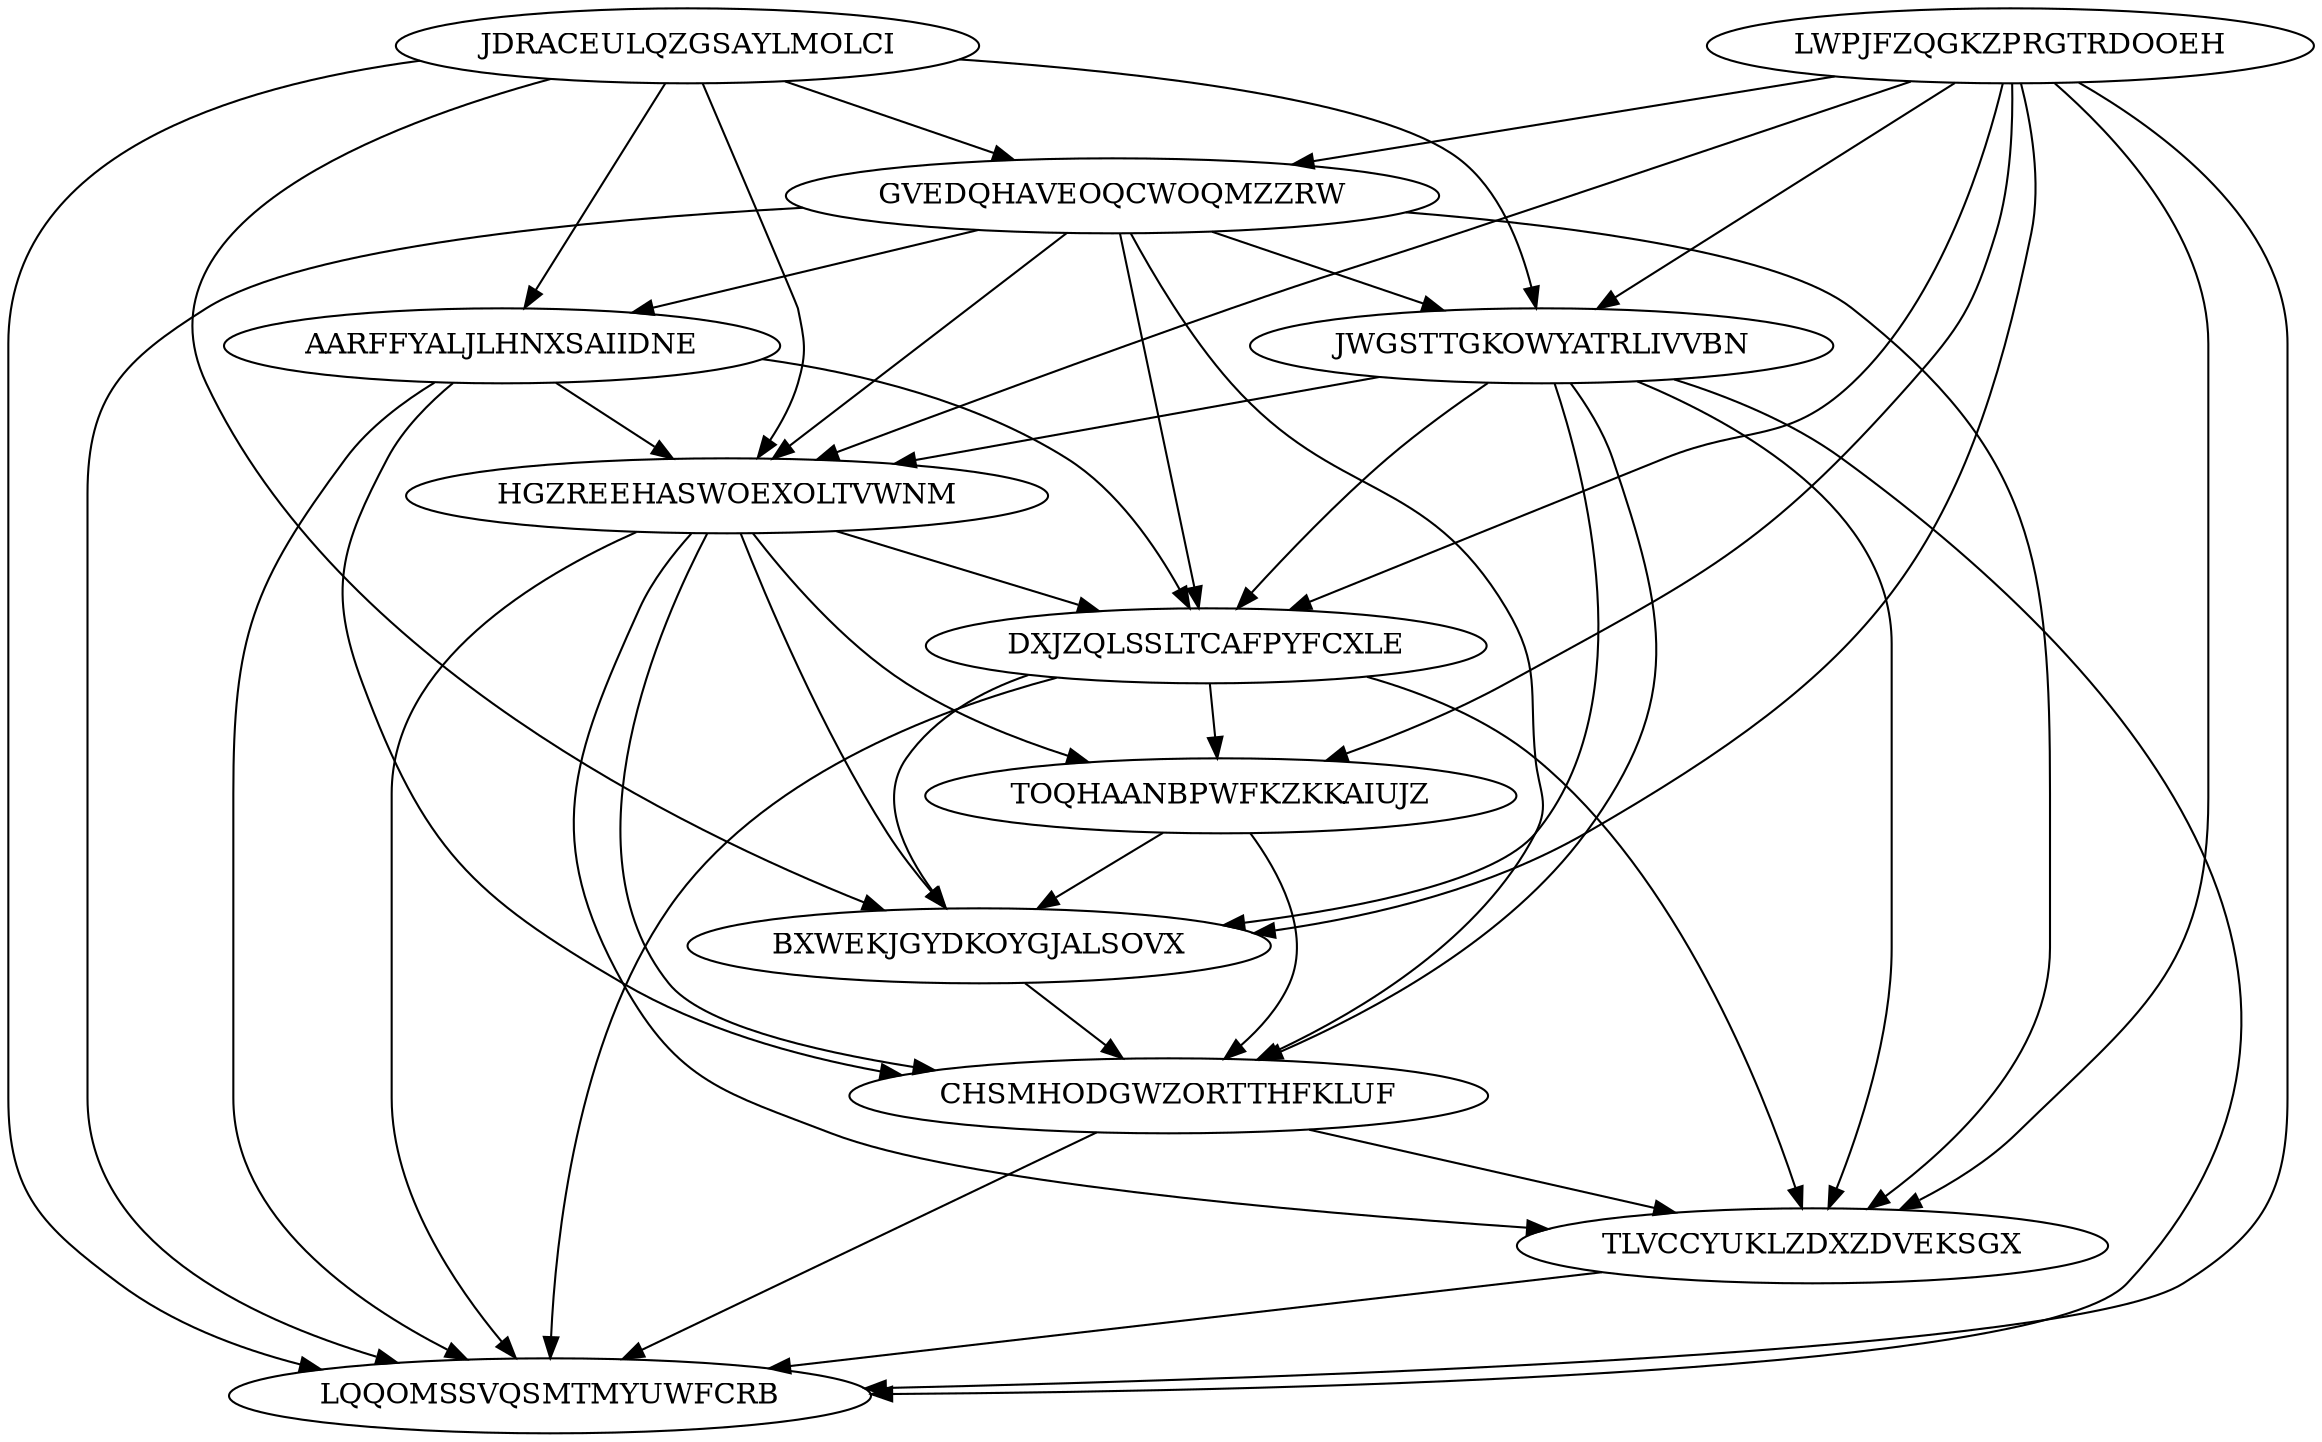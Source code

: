 digraph "N12M47" {
	JDRACEULQZGSAYLMOLCI			[Weight=16, Start=0, Processor=1];
	LWPJFZQGKZPRGTRDOOEH			[Weight=14, Start=16, Processor=1];
	GVEDQHAVEOQCWOQMZZRW			[Weight=16, Start=30, Processor=1];
	AARFFYALJLHNXSAIIDNE			[Weight=17, Start=46, Processor=1];
	JWGSTTGKOWYATRLIVVBN			[Weight=17, Start=63, Processor=1];
	HGZREEHASWOEXOLTVWNM			[Weight=16, Start=80, Processor=1];
	DXJZQLSSLTCAFPYFCXLE			[Weight=20, Start=96, Processor=1];
	TOQHAANBPWFKZKKAIUJZ			[Weight=12, Start=116, Processor=1];
	BXWEKJGYDKOYGJALSOVX			[Weight=11, Start=128, Processor=1];
	CHSMHODGWZORTTHFKLUF			[Weight=17, Start=139, Processor=1];
	TLVCCYUKLZDXZDVEKSGX			[Weight=11, Start=156, Processor=1];
	LQQOMSSVQSMTMYUWFCRB			[Weight=19, Start=167, Processor=1];
	JDRACEULQZGSAYLMOLCI -> BXWEKJGYDKOYGJALSOVX		[Weight=12];
	DXJZQLSSLTCAFPYFCXLE -> LQQOMSSVQSMTMYUWFCRB		[Weight=18];
	DXJZQLSSLTCAFPYFCXLE -> TLVCCYUKLZDXZDVEKSGX		[Weight=11];
	JWGSTTGKOWYATRLIVVBN -> CHSMHODGWZORTTHFKLUF		[Weight=15];
	CHSMHODGWZORTTHFKLUF -> LQQOMSSVQSMTMYUWFCRB		[Weight=15];
	LWPJFZQGKZPRGTRDOOEH -> HGZREEHASWOEXOLTVWNM		[Weight=15];
	HGZREEHASWOEXOLTVWNM -> TLVCCYUKLZDXZDVEKSGX		[Weight=10];
	CHSMHODGWZORTTHFKLUF -> TLVCCYUKLZDXZDVEKSGX		[Weight=11];
	JDRACEULQZGSAYLMOLCI -> AARFFYALJLHNXSAIIDNE		[Weight=11];
	GVEDQHAVEOQCWOQMZZRW -> HGZREEHASWOEXOLTVWNM		[Weight=13];
	GVEDQHAVEOQCWOQMZZRW -> JWGSTTGKOWYATRLIVVBN		[Weight=20];
	LWPJFZQGKZPRGTRDOOEH -> DXJZQLSSLTCAFPYFCXLE		[Weight=10];
	HGZREEHASWOEXOLTVWNM -> BXWEKJGYDKOYGJALSOVX		[Weight=12];
	GVEDQHAVEOQCWOQMZZRW -> AARFFYALJLHNXSAIIDNE		[Weight=11];
	BXWEKJGYDKOYGJALSOVX -> CHSMHODGWZORTTHFKLUF		[Weight=19];
	HGZREEHASWOEXOLTVWNM -> DXJZQLSSLTCAFPYFCXLE		[Weight=10];
	JWGSTTGKOWYATRLIVVBN -> TLVCCYUKLZDXZDVEKSGX		[Weight=15];
	GVEDQHAVEOQCWOQMZZRW -> DXJZQLSSLTCAFPYFCXLE		[Weight=19];
	DXJZQLSSLTCAFPYFCXLE -> BXWEKJGYDKOYGJALSOVX		[Weight=13];
	GVEDQHAVEOQCWOQMZZRW -> TLVCCYUKLZDXZDVEKSGX		[Weight=20];
	JDRACEULQZGSAYLMOLCI -> GVEDQHAVEOQCWOQMZZRW		[Weight=17];
	AARFFYALJLHNXSAIIDNE -> DXJZQLSSLTCAFPYFCXLE		[Weight=14];
	LWPJFZQGKZPRGTRDOOEH -> JWGSTTGKOWYATRLIVVBN		[Weight=15];
	HGZREEHASWOEXOLTVWNM -> CHSMHODGWZORTTHFKLUF		[Weight=12];
	AARFFYALJLHNXSAIIDNE -> CHSMHODGWZORTTHFKLUF		[Weight=18];
	JDRACEULQZGSAYLMOLCI -> JWGSTTGKOWYATRLIVVBN		[Weight=10];
	AARFFYALJLHNXSAIIDNE -> LQQOMSSVQSMTMYUWFCRB		[Weight=11];
	LWPJFZQGKZPRGTRDOOEH -> BXWEKJGYDKOYGJALSOVX		[Weight=16];
	JWGSTTGKOWYATRLIVVBN -> BXWEKJGYDKOYGJALSOVX		[Weight=19];
	GVEDQHAVEOQCWOQMZZRW -> CHSMHODGWZORTTHFKLUF		[Weight=15];
	TLVCCYUKLZDXZDVEKSGX -> LQQOMSSVQSMTMYUWFCRB		[Weight=11];
	JWGSTTGKOWYATRLIVVBN -> HGZREEHASWOEXOLTVWNM		[Weight=20];
	AARFFYALJLHNXSAIIDNE -> HGZREEHASWOEXOLTVWNM		[Weight=18];
	LWPJFZQGKZPRGTRDOOEH -> LQQOMSSVQSMTMYUWFCRB		[Weight=15];
	LWPJFZQGKZPRGTRDOOEH -> TLVCCYUKLZDXZDVEKSGX		[Weight=18];
	GVEDQHAVEOQCWOQMZZRW -> LQQOMSSVQSMTMYUWFCRB		[Weight=19];
	LWPJFZQGKZPRGTRDOOEH -> GVEDQHAVEOQCWOQMZZRW		[Weight=18];
	TOQHAANBPWFKZKKAIUJZ -> CHSMHODGWZORTTHFKLUF		[Weight=10];
	HGZREEHASWOEXOLTVWNM -> LQQOMSSVQSMTMYUWFCRB		[Weight=11];
	DXJZQLSSLTCAFPYFCXLE -> TOQHAANBPWFKZKKAIUJZ		[Weight=10];
	HGZREEHASWOEXOLTVWNM -> TOQHAANBPWFKZKKAIUJZ		[Weight=13];
	JWGSTTGKOWYATRLIVVBN -> LQQOMSSVQSMTMYUWFCRB		[Weight=14];
	JWGSTTGKOWYATRLIVVBN -> DXJZQLSSLTCAFPYFCXLE		[Weight=15];
	JDRACEULQZGSAYLMOLCI -> LQQOMSSVQSMTMYUWFCRB		[Weight=12];
	JDRACEULQZGSAYLMOLCI -> HGZREEHASWOEXOLTVWNM		[Weight=18];
	TOQHAANBPWFKZKKAIUJZ -> BXWEKJGYDKOYGJALSOVX		[Weight=18];
	LWPJFZQGKZPRGTRDOOEH -> TOQHAANBPWFKZKKAIUJZ		[Weight=12];
}
